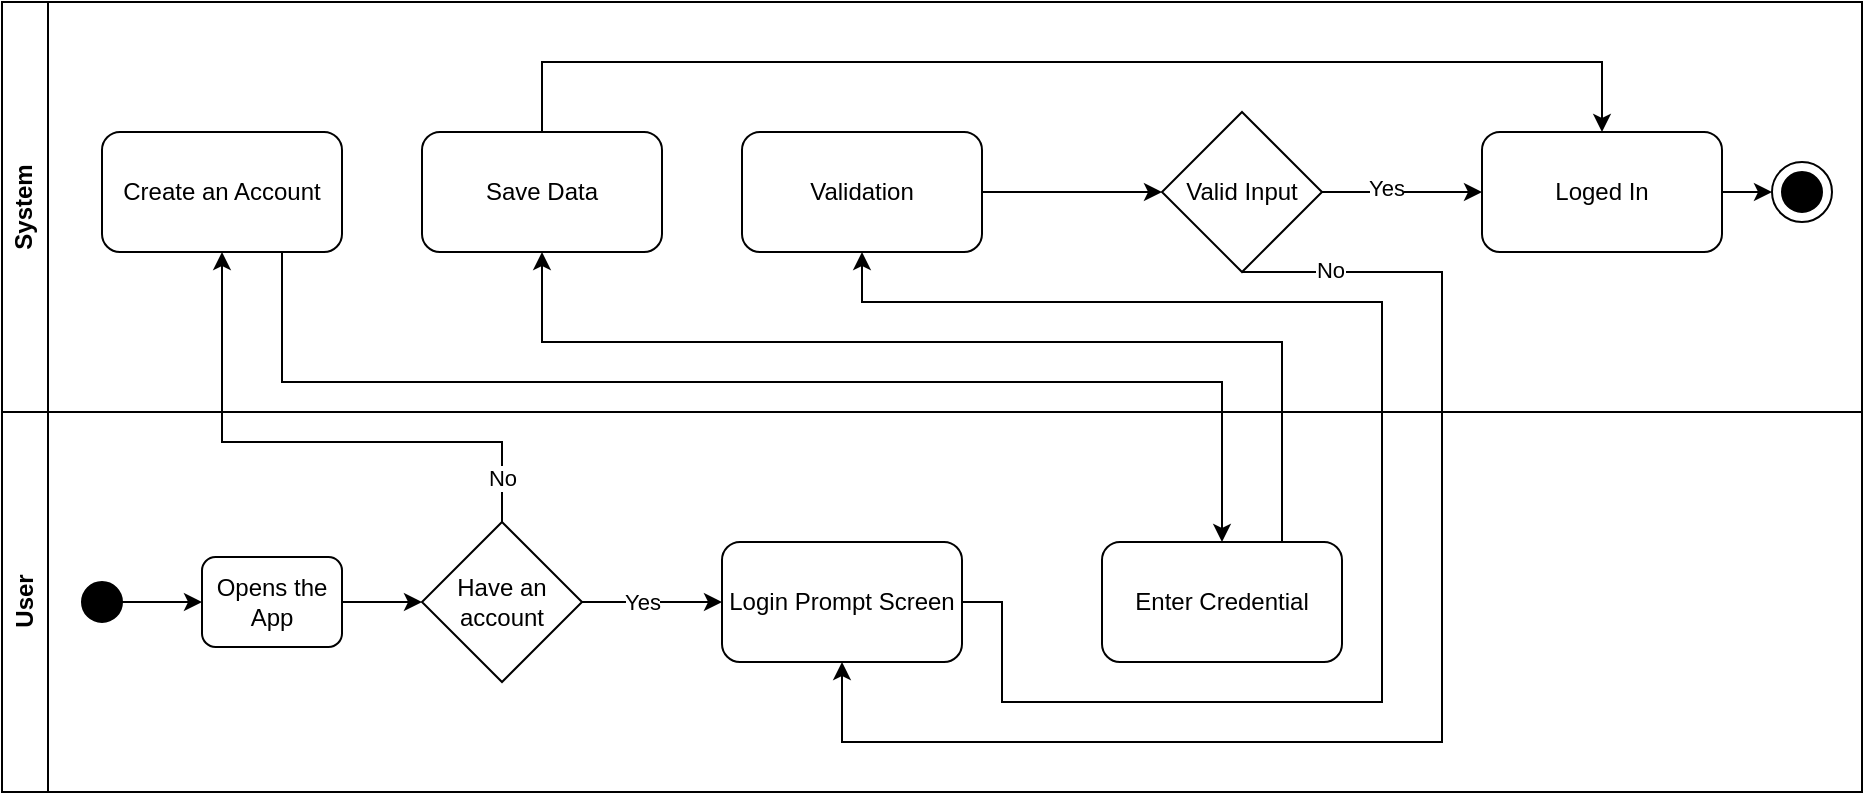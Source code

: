 <mxfile version="21.7.5" type="device">
  <diagram name="Page-1" id="uAL7B6-A8_dttBYfVkba">
    <mxGraphModel dx="1025" dy="689" grid="1" gridSize="10" guides="1" tooltips="1" connect="1" arrows="1" fold="1" page="1" pageScale="1" pageWidth="827" pageHeight="1169" math="0" shadow="0">
      <root>
        <mxCell id="0" />
        <mxCell id="1" parent="0" />
        <mxCell id="6xqe-HALEfE1SxBSXty--5" value="System" style="swimlane;horizontal=0;whiteSpace=wrap;html=1;" vertex="1" parent="1">
          <mxGeometry x="10" y="420" width="930" height="205" as="geometry" />
        </mxCell>
        <mxCell id="6xqe-HALEfE1SxBSXty--18" value="" style="ellipse;whiteSpace=wrap;html=1;aspect=fixed;" vertex="1" parent="6xqe-HALEfE1SxBSXty--5">
          <mxGeometry x="885" y="80" width="30" height="30" as="geometry" />
        </mxCell>
        <mxCell id="6xqe-HALEfE1SxBSXty--12" value="Create an Account" style="rounded=1;whiteSpace=wrap;html=1;" vertex="1" parent="6xqe-HALEfE1SxBSXty--5">
          <mxGeometry x="50" y="65" width="120" height="60" as="geometry" />
        </mxCell>
        <mxCell id="6xqe-HALEfE1SxBSXty--30" style="edgeStyle=orthogonalEdgeStyle;rounded=0;orthogonalLoop=1;jettySize=auto;html=1;exitX=0.5;exitY=0;exitDx=0;exitDy=0;entryX=0.5;entryY=0;entryDx=0;entryDy=0;" edge="1" parent="6xqe-HALEfE1SxBSXty--5" source="6xqe-HALEfE1SxBSXty--13" target="6xqe-HALEfE1SxBSXty--16">
          <mxGeometry relative="1" as="geometry">
            <Array as="points">
              <mxPoint x="270" y="30" />
              <mxPoint x="800" y="30" />
            </Array>
          </mxGeometry>
        </mxCell>
        <mxCell id="6xqe-HALEfE1SxBSXty--13" value="Save Data" style="rounded=1;whiteSpace=wrap;html=1;" vertex="1" parent="6xqe-HALEfE1SxBSXty--5">
          <mxGeometry x="210" y="65" width="120" height="60" as="geometry" />
        </mxCell>
        <mxCell id="6xqe-HALEfE1SxBSXty--32" style="edgeStyle=orthogonalEdgeStyle;rounded=0;orthogonalLoop=1;jettySize=auto;html=1;entryX=0;entryY=0.5;entryDx=0;entryDy=0;" edge="1" parent="6xqe-HALEfE1SxBSXty--5" source="6xqe-HALEfE1SxBSXty--14" target="6xqe-HALEfE1SxBSXty--15">
          <mxGeometry relative="1" as="geometry" />
        </mxCell>
        <mxCell id="6xqe-HALEfE1SxBSXty--14" value="Validation" style="rounded=1;whiteSpace=wrap;html=1;" vertex="1" parent="6xqe-HALEfE1SxBSXty--5">
          <mxGeometry x="370" y="65" width="120" height="60" as="geometry" />
        </mxCell>
        <mxCell id="6xqe-HALEfE1SxBSXty--33" style="edgeStyle=orthogonalEdgeStyle;rounded=0;orthogonalLoop=1;jettySize=auto;html=1;" edge="1" parent="6xqe-HALEfE1SxBSXty--5" source="6xqe-HALEfE1SxBSXty--15" target="6xqe-HALEfE1SxBSXty--16">
          <mxGeometry relative="1" as="geometry" />
        </mxCell>
        <mxCell id="6xqe-HALEfE1SxBSXty--37" value="Yes" style="edgeLabel;html=1;align=center;verticalAlign=middle;resizable=0;points=[];" vertex="1" connectable="0" parent="6xqe-HALEfE1SxBSXty--33">
          <mxGeometry x="-0.2" y="2" relative="1" as="geometry">
            <mxPoint as="offset" />
          </mxGeometry>
        </mxCell>
        <mxCell id="6xqe-HALEfE1SxBSXty--15" value="Valid Input" style="rhombus;whiteSpace=wrap;html=1;" vertex="1" parent="6xqe-HALEfE1SxBSXty--5">
          <mxGeometry x="580" y="55" width="80" height="80" as="geometry" />
        </mxCell>
        <mxCell id="6xqe-HALEfE1SxBSXty--36" style="edgeStyle=orthogonalEdgeStyle;rounded=0;orthogonalLoop=1;jettySize=auto;html=1;entryX=0;entryY=0.5;entryDx=0;entryDy=0;" edge="1" parent="6xqe-HALEfE1SxBSXty--5" source="6xqe-HALEfE1SxBSXty--16" target="6xqe-HALEfE1SxBSXty--18">
          <mxGeometry relative="1" as="geometry" />
        </mxCell>
        <mxCell id="6xqe-HALEfE1SxBSXty--16" value="Loged In" style="rounded=1;whiteSpace=wrap;html=1;" vertex="1" parent="6xqe-HALEfE1SxBSXty--5">
          <mxGeometry x="740" y="65" width="120" height="60" as="geometry" />
        </mxCell>
        <mxCell id="6xqe-HALEfE1SxBSXty--17" value="" style="ellipse;whiteSpace=wrap;html=1;aspect=fixed;fillColor=#000000;" vertex="1" parent="6xqe-HALEfE1SxBSXty--5">
          <mxGeometry x="890" y="85" width="20" height="20" as="geometry" />
        </mxCell>
        <mxCell id="6xqe-HALEfE1SxBSXty--6" value="User" style="swimlane;horizontal=0;whiteSpace=wrap;html=1;" vertex="1" parent="1">
          <mxGeometry x="10" y="625" width="930" height="190" as="geometry" />
        </mxCell>
        <mxCell id="6xqe-HALEfE1SxBSXty--19" style="edgeStyle=orthogonalEdgeStyle;rounded=0;orthogonalLoop=1;jettySize=auto;html=1;exitX=1;exitY=0.5;exitDx=0;exitDy=0;" edge="1" parent="6xqe-HALEfE1SxBSXty--6" source="6xqe-HALEfE1SxBSXty--7" target="6xqe-HALEfE1SxBSXty--9">
          <mxGeometry relative="1" as="geometry" />
        </mxCell>
        <mxCell id="6xqe-HALEfE1SxBSXty--7" value="" style="ellipse;whiteSpace=wrap;html=1;aspect=fixed;fillColor=#000000;" vertex="1" parent="6xqe-HALEfE1SxBSXty--6">
          <mxGeometry x="40" y="85" width="20" height="20" as="geometry" />
        </mxCell>
        <mxCell id="6xqe-HALEfE1SxBSXty--20" style="edgeStyle=orthogonalEdgeStyle;rounded=0;orthogonalLoop=1;jettySize=auto;html=1;entryX=0;entryY=0.5;entryDx=0;entryDy=0;" edge="1" parent="6xqe-HALEfE1SxBSXty--6" source="6xqe-HALEfE1SxBSXty--9" target="6xqe-HALEfE1SxBSXty--10">
          <mxGeometry relative="1" as="geometry" />
        </mxCell>
        <mxCell id="6xqe-HALEfE1SxBSXty--9" value="Opens the App" style="rounded=1;whiteSpace=wrap;html=1;" vertex="1" parent="6xqe-HALEfE1SxBSXty--6">
          <mxGeometry x="100" y="72.5" width="70" height="45" as="geometry" />
        </mxCell>
        <mxCell id="6xqe-HALEfE1SxBSXty--22" style="edgeStyle=orthogonalEdgeStyle;rounded=0;orthogonalLoop=1;jettySize=auto;html=1;exitX=1;exitY=0.5;exitDx=0;exitDy=0;" edge="1" parent="6xqe-HALEfE1SxBSXty--6" source="6xqe-HALEfE1SxBSXty--10" target="6xqe-HALEfE1SxBSXty--11">
          <mxGeometry relative="1" as="geometry" />
        </mxCell>
        <mxCell id="6xqe-HALEfE1SxBSXty--27" value="Yes" style="edgeLabel;html=1;align=center;verticalAlign=middle;resizable=0;points=[];" vertex="1" connectable="0" parent="6xqe-HALEfE1SxBSXty--22">
          <mxGeometry x="0.05" y="-2" relative="1" as="geometry">
            <mxPoint x="-7" y="-2" as="offset" />
          </mxGeometry>
        </mxCell>
        <mxCell id="6xqe-HALEfE1SxBSXty--10" value="Have an account" style="rhombus;whiteSpace=wrap;html=1;" vertex="1" parent="6xqe-HALEfE1SxBSXty--6">
          <mxGeometry x="210" y="55" width="80" height="80" as="geometry" />
        </mxCell>
        <mxCell id="6xqe-HALEfE1SxBSXty--11" value="Login Prompt Screen" style="rounded=1;whiteSpace=wrap;html=1;" vertex="1" parent="6xqe-HALEfE1SxBSXty--6">
          <mxGeometry x="360" y="65" width="120" height="60" as="geometry" />
        </mxCell>
        <mxCell id="6xqe-HALEfE1SxBSXty--23" value="Enter Credential" style="rounded=1;whiteSpace=wrap;html=1;" vertex="1" parent="6xqe-HALEfE1SxBSXty--6">
          <mxGeometry x="550" y="65" width="120" height="60" as="geometry" />
        </mxCell>
        <mxCell id="6xqe-HALEfE1SxBSXty--21" style="edgeStyle=orthogonalEdgeStyle;rounded=0;orthogonalLoop=1;jettySize=auto;html=1;entryX=0.5;entryY=1;entryDx=0;entryDy=0;" edge="1" parent="1" source="6xqe-HALEfE1SxBSXty--10" target="6xqe-HALEfE1SxBSXty--12">
          <mxGeometry relative="1" as="geometry">
            <Array as="points">
              <mxPoint x="260" y="640" />
              <mxPoint x="120" y="640" />
            </Array>
          </mxGeometry>
        </mxCell>
        <mxCell id="6xqe-HALEfE1SxBSXty--26" value="No" style="edgeLabel;html=1;align=center;verticalAlign=middle;resizable=0;points=[];" vertex="1" connectable="0" parent="6xqe-HALEfE1SxBSXty--21">
          <mxGeometry x="-0.84" y="2" relative="1" as="geometry">
            <mxPoint x="2" as="offset" />
          </mxGeometry>
        </mxCell>
        <mxCell id="6xqe-HALEfE1SxBSXty--28" style="edgeStyle=orthogonalEdgeStyle;rounded=0;orthogonalLoop=1;jettySize=auto;html=1;exitX=0.75;exitY=1;exitDx=0;exitDy=0;entryX=0.5;entryY=0;entryDx=0;entryDy=0;" edge="1" parent="1" source="6xqe-HALEfE1SxBSXty--12" target="6xqe-HALEfE1SxBSXty--23">
          <mxGeometry relative="1" as="geometry">
            <Array as="points">
              <mxPoint x="150" y="610" />
              <mxPoint x="620" y="610" />
            </Array>
          </mxGeometry>
        </mxCell>
        <mxCell id="6xqe-HALEfE1SxBSXty--29" style="edgeStyle=orthogonalEdgeStyle;rounded=0;orthogonalLoop=1;jettySize=auto;html=1;exitX=0.75;exitY=0;exitDx=0;exitDy=0;entryX=0.5;entryY=1;entryDx=0;entryDy=0;" edge="1" parent="1" source="6xqe-HALEfE1SxBSXty--23" target="6xqe-HALEfE1SxBSXty--13">
          <mxGeometry relative="1" as="geometry">
            <Array as="points">
              <mxPoint x="650" y="590" />
              <mxPoint x="280" y="590" />
            </Array>
          </mxGeometry>
        </mxCell>
        <mxCell id="6xqe-HALEfE1SxBSXty--31" style="edgeStyle=orthogonalEdgeStyle;rounded=0;orthogonalLoop=1;jettySize=auto;html=1;exitX=1;exitY=0.5;exitDx=0;exitDy=0;entryX=0.5;entryY=1;entryDx=0;entryDy=0;" edge="1" parent="1" source="6xqe-HALEfE1SxBSXty--11" target="6xqe-HALEfE1SxBSXty--14">
          <mxGeometry relative="1" as="geometry">
            <Array as="points">
              <mxPoint x="510" y="720" />
              <mxPoint x="510" y="770" />
              <mxPoint x="700" y="770" />
              <mxPoint x="700" y="570" />
              <mxPoint x="440" y="570" />
            </Array>
          </mxGeometry>
        </mxCell>
        <mxCell id="6xqe-HALEfE1SxBSXty--34" style="edgeStyle=orthogonalEdgeStyle;rounded=0;orthogonalLoop=1;jettySize=auto;html=1;exitX=0.5;exitY=1;exitDx=0;exitDy=0;entryX=0.5;entryY=1;entryDx=0;entryDy=0;" edge="1" parent="1" source="6xqe-HALEfE1SxBSXty--15" target="6xqe-HALEfE1SxBSXty--11">
          <mxGeometry relative="1" as="geometry">
            <Array as="points">
              <mxPoint x="730" y="555" />
              <mxPoint x="730" y="790" />
              <mxPoint x="430" y="790" />
            </Array>
          </mxGeometry>
        </mxCell>
        <mxCell id="6xqe-HALEfE1SxBSXty--38" value="No" style="edgeLabel;html=1;align=center;verticalAlign=middle;resizable=0;points=[];" vertex="1" connectable="0" parent="6xqe-HALEfE1SxBSXty--34">
          <mxGeometry x="-0.87" y="1" relative="1" as="geometry">
            <mxPoint as="offset" />
          </mxGeometry>
        </mxCell>
      </root>
    </mxGraphModel>
  </diagram>
</mxfile>
